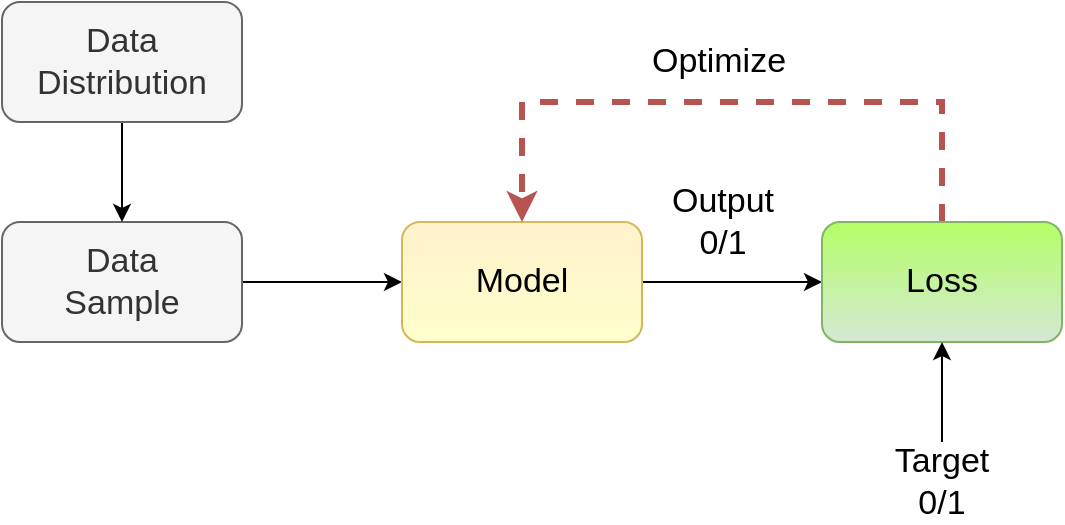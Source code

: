 <mxfile version="21.7.5" type="device">
  <diagram name="Page-1" id="2i52k9nQrVeXSAcN_ulv">
    <mxGraphModel dx="781" dy="487" grid="1" gridSize="10" guides="1" tooltips="1" connect="1" arrows="1" fold="1" page="1" pageScale="1" pageWidth="850" pageHeight="1100" math="0" shadow="0">
      <root>
        <mxCell id="0" />
        <mxCell id="1" parent="0" />
        <mxCell id="XlODzo27gIF_D4oh2egQ-5" style="edgeStyle=orthogonalEdgeStyle;rounded=0;orthogonalLoop=1;jettySize=auto;html=1;fontSize=17;" edge="1" parent="1" source="XlODzo27gIF_D4oh2egQ-1" target="XlODzo27gIF_D4oh2egQ-2">
          <mxGeometry relative="1" as="geometry" />
        </mxCell>
        <mxCell id="XlODzo27gIF_D4oh2egQ-1" value="Data&lt;br style=&quot;font-size: 17px;&quot;&gt;Sample" style="rounded=1;whiteSpace=wrap;html=1;fillColor=#f5f5f5;fontColor=#333333;strokeColor=#666666;fontSize=17;" vertex="1" parent="1">
          <mxGeometry x="130" y="380" width="120" height="60" as="geometry" />
        </mxCell>
        <mxCell id="XlODzo27gIF_D4oh2egQ-7" value="Output&lt;br style=&quot;font-size: 17px;&quot;&gt;0/1" style="edgeStyle=orthogonalEdgeStyle;rounded=0;orthogonalLoop=1;jettySize=auto;html=1;entryX=0;entryY=0.5;entryDx=0;entryDy=0;fontSize=17;" edge="1" parent="1" source="XlODzo27gIF_D4oh2egQ-2" target="XlODzo27gIF_D4oh2egQ-6">
          <mxGeometry x="-0.111" y="30" relative="1" as="geometry">
            <mxPoint as="offset" />
          </mxGeometry>
        </mxCell>
        <mxCell id="XlODzo27gIF_D4oh2egQ-2" value="Model" style="rounded=1;whiteSpace=wrap;html=1;fillColor=#fff2cc;strokeColor=#d6b656;fontSize=17;gradientColor=#FFFFCC;" vertex="1" parent="1">
          <mxGeometry x="330" y="380" width="120" height="60" as="geometry" />
        </mxCell>
        <mxCell id="XlODzo27gIF_D4oh2egQ-4" style="edgeStyle=orthogonalEdgeStyle;rounded=0;orthogonalLoop=1;jettySize=auto;html=1;entryX=0.5;entryY=0;entryDx=0;entryDy=0;fontSize=17;" edge="1" parent="1" source="XlODzo27gIF_D4oh2egQ-3" target="XlODzo27gIF_D4oh2egQ-1">
          <mxGeometry relative="1" as="geometry" />
        </mxCell>
        <mxCell id="XlODzo27gIF_D4oh2egQ-3" value="Data Distribution" style="rounded=1;whiteSpace=wrap;html=1;fillColor=#f5f5f5;fontColor=#333333;strokeColor=#666666;fontSize=17;" vertex="1" parent="1">
          <mxGeometry x="130" y="270" width="120" height="60" as="geometry" />
        </mxCell>
        <mxCell id="XlODzo27gIF_D4oh2egQ-10" style="edgeStyle=orthogonalEdgeStyle;rounded=0;orthogonalLoop=1;jettySize=auto;html=1;entryX=0.5;entryY=0;entryDx=0;entryDy=0;fillColor=#f8cecc;strokeColor=#b85450;dashed=1;fontSize=17;strokeWidth=3;" edge="1" parent="1" source="XlODzo27gIF_D4oh2egQ-6" target="XlODzo27gIF_D4oh2egQ-2">
          <mxGeometry relative="1" as="geometry">
            <Array as="points">
              <mxPoint x="600" y="320" />
              <mxPoint x="390" y="320" />
            </Array>
          </mxGeometry>
        </mxCell>
        <mxCell id="XlODzo27gIF_D4oh2egQ-11" value="Optimize" style="edgeLabel;html=1;align=center;verticalAlign=middle;resizable=0;points=[];fontSize=17;" vertex="1" connectable="0" parent="XlODzo27gIF_D4oh2egQ-10">
          <mxGeometry x="0.042" y="-4" relative="1" as="geometry">
            <mxPoint y="-16" as="offset" />
          </mxGeometry>
        </mxCell>
        <mxCell id="XlODzo27gIF_D4oh2egQ-6" value="Loss" style="rounded=1;whiteSpace=wrap;html=1;fillColor=#B3FF66;strokeColor=#82b366;fontSize=17;gradientColor=#D5E8D4;" vertex="1" parent="1">
          <mxGeometry x="540" y="380" width="120" height="60" as="geometry" />
        </mxCell>
        <mxCell id="XlODzo27gIF_D4oh2egQ-9" style="edgeStyle=orthogonalEdgeStyle;rounded=0;orthogonalLoop=1;jettySize=auto;html=1;entryX=0.5;entryY=1;entryDx=0;entryDy=0;fontSize=17;" edge="1" parent="1" source="XlODzo27gIF_D4oh2egQ-8" target="XlODzo27gIF_D4oh2egQ-6">
          <mxGeometry relative="1" as="geometry" />
        </mxCell>
        <mxCell id="XlODzo27gIF_D4oh2egQ-8" value="Target&lt;br style=&quot;font-size: 17px;&quot;&gt;0/1" style="text;html=1;strokeColor=none;fillColor=none;align=center;verticalAlign=middle;whiteSpace=wrap;rounded=0;fontSize=17;" vertex="1" parent="1">
          <mxGeometry x="570" y="490" width="60" height="40" as="geometry" />
        </mxCell>
      </root>
    </mxGraphModel>
  </diagram>
</mxfile>
